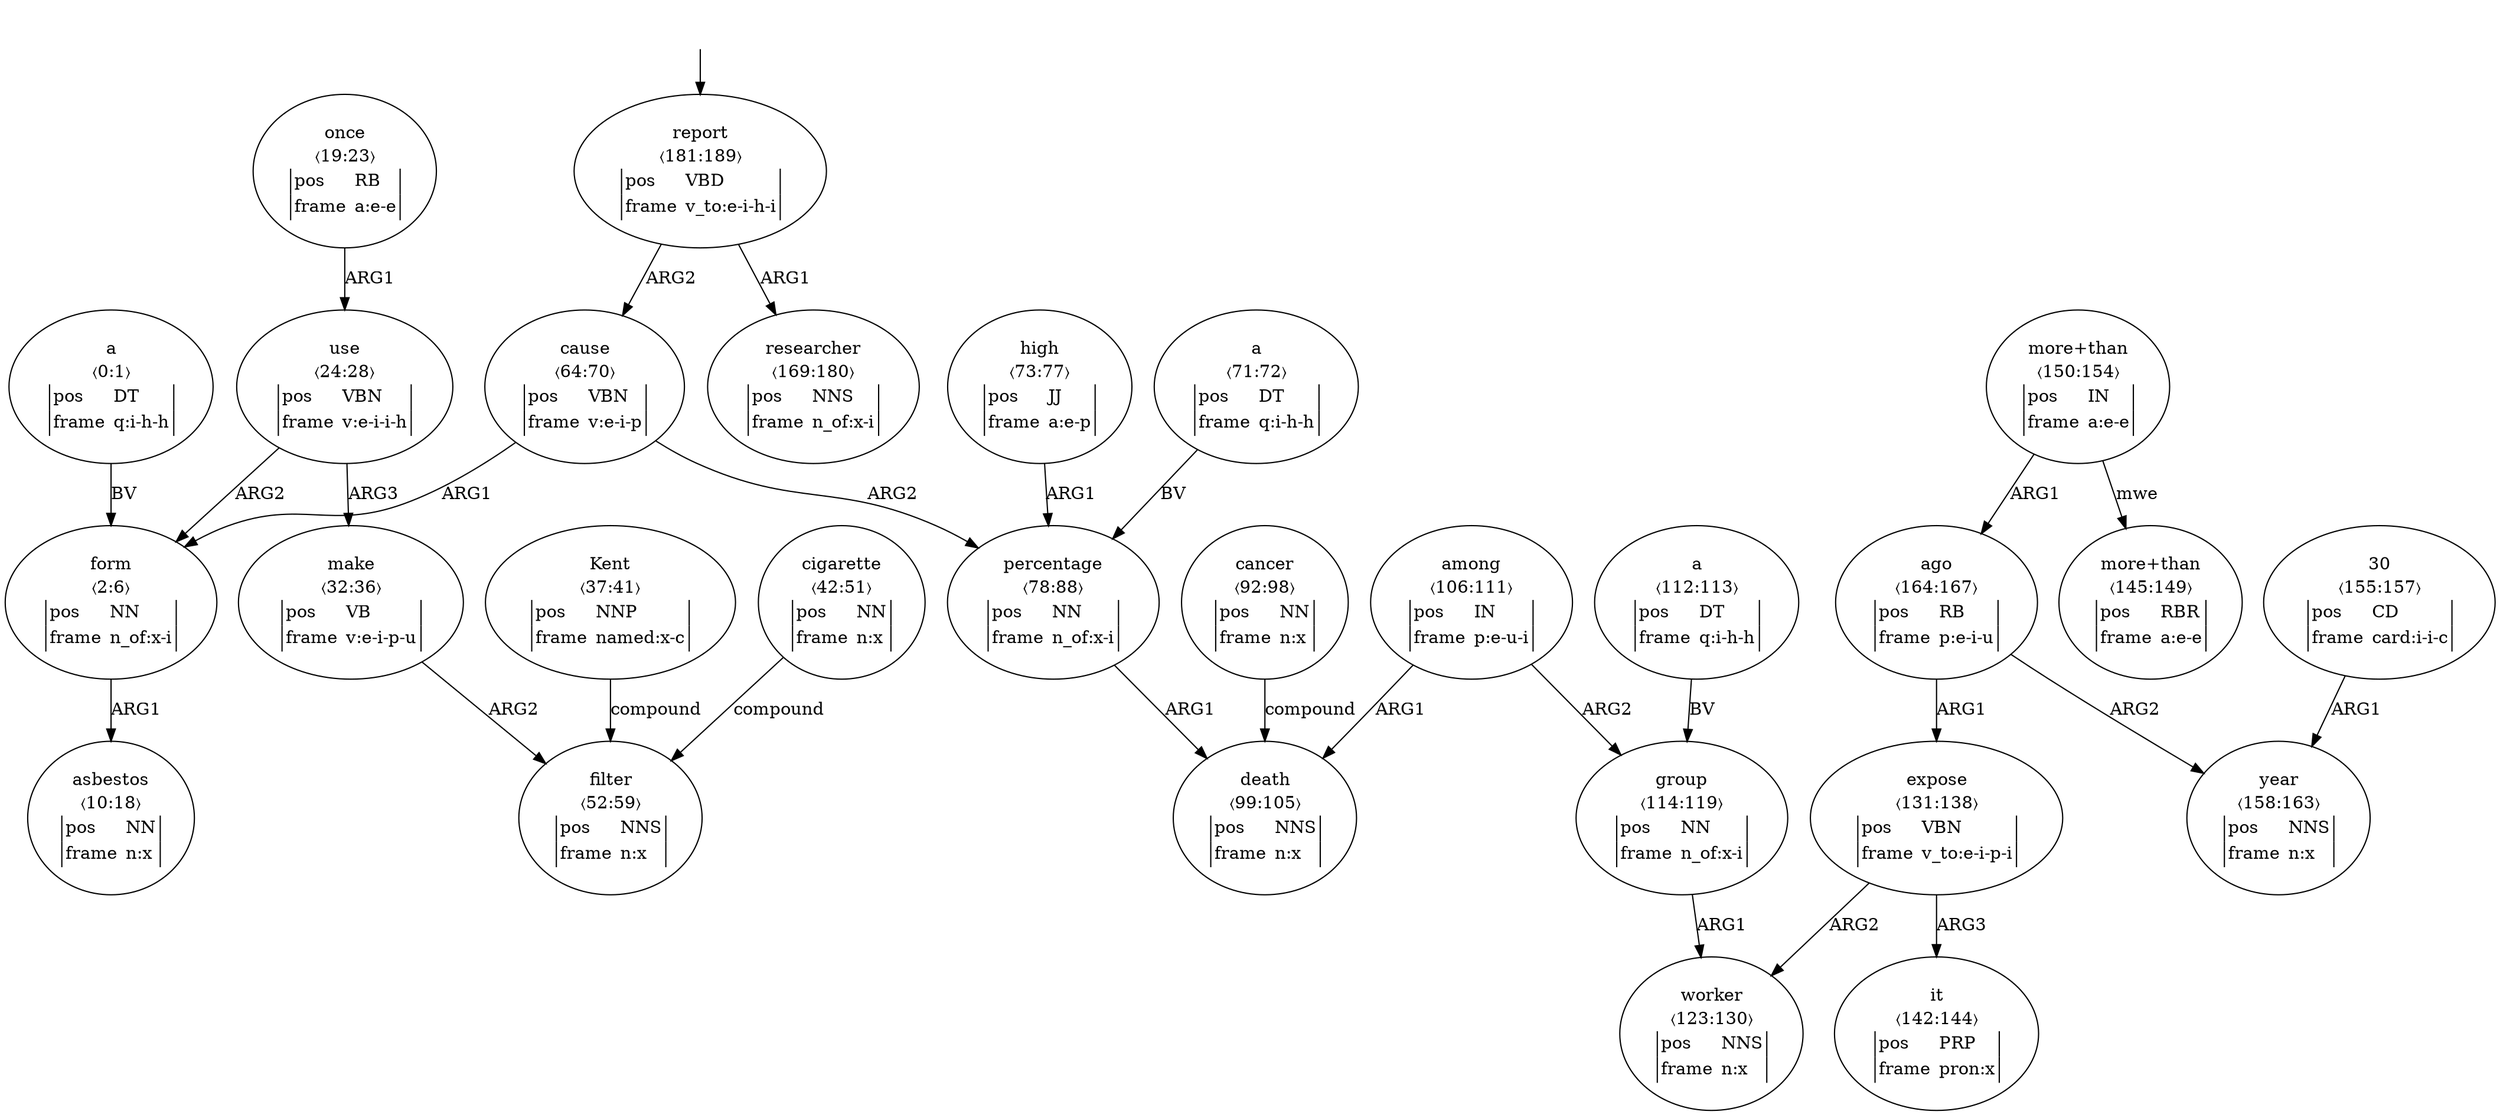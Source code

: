 digraph "20003001" {
  top [ style=invis ];
  top -> 34;
  0 [ label=<<table align="center" border="0" cellspacing="0"><tr><td colspan="2">a</td></tr><tr><td colspan="2">〈0:1〉</td></tr><tr><td sides="l" border="1" align="left">pos</td><td sides="r" border="1" align="left">DT</td></tr><tr><td sides="l" border="1" align="left">frame</td><td sides="r" border="1" align="left">q:i-h-h</td></tr></table>> ];
  1 [ label=<<table align="center" border="0" cellspacing="0"><tr><td colspan="2">form</td></tr><tr><td colspan="2">〈2:6〉</td></tr><tr><td sides="l" border="1" align="left">pos</td><td sides="r" border="1" align="left">NN</td></tr><tr><td sides="l" border="1" align="left">frame</td><td sides="r" border="1" align="left">n_of:x-i</td></tr></table>> ];
  3 [ label=<<table align="center" border="0" cellspacing="0"><tr><td colspan="2">asbestos</td></tr><tr><td colspan="2">〈10:18〉</td></tr><tr><td sides="l" border="1" align="left">pos</td><td sides="r" border="1" align="left">NN</td></tr><tr><td sides="l" border="1" align="left">frame</td><td sides="r" border="1" align="left">n:x</td></tr></table>> ];
  4 [ label=<<table align="center" border="0" cellspacing="0"><tr><td colspan="2">once</td></tr><tr><td colspan="2">〈19:23〉</td></tr><tr><td sides="l" border="1" align="left">pos</td><td sides="r" border="1" align="left">RB</td></tr><tr><td sides="l" border="1" align="left">frame</td><td sides="r" border="1" align="left">a:e-e</td></tr></table>> ];
  5 [ label=<<table align="center" border="0" cellspacing="0"><tr><td colspan="2">use</td></tr><tr><td colspan="2">〈24:28〉</td></tr><tr><td sides="l" border="1" align="left">pos</td><td sides="r" border="1" align="left">VBN</td></tr><tr><td sides="l" border="1" align="left">frame</td><td sides="r" border="1" align="left">v:e-i-i-h</td></tr></table>> ];
  7 [ label=<<table align="center" border="0" cellspacing="0"><tr><td colspan="2">make</td></tr><tr><td colspan="2">〈32:36〉</td></tr><tr><td sides="l" border="1" align="left">pos</td><td sides="r" border="1" align="left">VB</td></tr><tr><td sides="l" border="1" align="left">frame</td><td sides="r" border="1" align="left">v:e-i-p-u</td></tr></table>> ];
  8 [ label=<<table align="center" border="0" cellspacing="0"><tr><td colspan="2">Kent</td></tr><tr><td colspan="2">〈37:41〉</td></tr><tr><td sides="l" border="1" align="left">pos</td><td sides="r" border="1" align="left">NNP</td></tr><tr><td sides="l" border="1" align="left">frame</td><td sides="r" border="1" align="left">named:x-c</td></tr></table>> ];
  9 [ label=<<table align="center" border="0" cellspacing="0"><tr><td colspan="2">cigarette</td></tr><tr><td colspan="2">〈42:51〉</td></tr><tr><td sides="l" border="1" align="left">pos</td><td sides="r" border="1" align="left">NN</td></tr><tr><td sides="l" border="1" align="left">frame</td><td sides="r" border="1" align="left">n:x</td></tr></table>> ];
  10 [ label=<<table align="center" border="0" cellspacing="0"><tr><td colspan="2">filter</td></tr><tr><td colspan="2">〈52:59〉</td></tr><tr><td sides="l" border="1" align="left">pos</td><td sides="r" border="1" align="left">NNS</td></tr><tr><td sides="l" border="1" align="left">frame</td><td sides="r" border="1" align="left">n:x</td></tr></table>> ];
  12 [ label=<<table align="center" border="0" cellspacing="0"><tr><td colspan="2">cause</td></tr><tr><td colspan="2">〈64:70〉</td></tr><tr><td sides="l" border="1" align="left">pos</td><td sides="r" border="1" align="left">VBN</td></tr><tr><td sides="l" border="1" align="left">frame</td><td sides="r" border="1" align="left">v:e-i-p</td></tr></table>> ];
  13 [ label=<<table align="center" border="0" cellspacing="0"><tr><td colspan="2">a</td></tr><tr><td colspan="2">〈71:72〉</td></tr><tr><td sides="l" border="1" align="left">pos</td><td sides="r" border="1" align="left">DT</td></tr><tr><td sides="l" border="1" align="left">frame</td><td sides="r" border="1" align="left">q:i-h-h</td></tr></table>> ];
  14 [ label=<<table align="center" border="0" cellspacing="0"><tr><td colspan="2">high</td></tr><tr><td colspan="2">〈73:77〉</td></tr><tr><td sides="l" border="1" align="left">pos</td><td sides="r" border="1" align="left">JJ</td></tr><tr><td sides="l" border="1" align="left">frame</td><td sides="r" border="1" align="left">a:e-p</td></tr></table>> ];
  15 [ label=<<table align="center" border="0" cellspacing="0"><tr><td colspan="2">percentage</td></tr><tr><td colspan="2">〈78:88〉</td></tr><tr><td sides="l" border="1" align="left">pos</td><td sides="r" border="1" align="left">NN</td></tr><tr><td sides="l" border="1" align="left">frame</td><td sides="r" border="1" align="left">n_of:x-i</td></tr></table>> ];
  17 [ label=<<table align="center" border="0" cellspacing="0"><tr><td colspan="2">cancer</td></tr><tr><td colspan="2">〈92:98〉</td></tr><tr><td sides="l" border="1" align="left">pos</td><td sides="r" border="1" align="left">NN</td></tr><tr><td sides="l" border="1" align="left">frame</td><td sides="r" border="1" align="left">n:x</td></tr></table>> ];
  18 [ label=<<table align="center" border="0" cellspacing="0"><tr><td colspan="2">death</td></tr><tr><td colspan="2">〈99:105〉</td></tr><tr><td sides="l" border="1" align="left">pos</td><td sides="r" border="1" align="left">NNS</td></tr><tr><td sides="l" border="1" align="left">frame</td><td sides="r" border="1" align="left">n:x</td></tr></table>> ];
  19 [ label=<<table align="center" border="0" cellspacing="0"><tr><td colspan="2">among</td></tr><tr><td colspan="2">〈106:111〉</td></tr><tr><td sides="l" border="1" align="left">pos</td><td sides="r" border="1" align="left">IN</td></tr><tr><td sides="l" border="1" align="left">frame</td><td sides="r" border="1" align="left">p:e-u-i</td></tr></table>> ];
  20 [ label=<<table align="center" border="0" cellspacing="0"><tr><td colspan="2">a</td></tr><tr><td colspan="2">〈112:113〉</td></tr><tr><td sides="l" border="1" align="left">pos</td><td sides="r" border="1" align="left">DT</td></tr><tr><td sides="l" border="1" align="left">frame</td><td sides="r" border="1" align="left">q:i-h-h</td></tr></table>> ];
  21 [ label=<<table align="center" border="0" cellspacing="0"><tr><td colspan="2">group</td></tr><tr><td colspan="2">〈114:119〉</td></tr><tr><td sides="l" border="1" align="left">pos</td><td sides="r" border="1" align="left">NN</td></tr><tr><td sides="l" border="1" align="left">frame</td><td sides="r" border="1" align="left">n_of:x-i</td></tr></table>> ];
  23 [ label=<<table align="center" border="0" cellspacing="0"><tr><td colspan="2">worker</td></tr><tr><td colspan="2">〈123:130〉</td></tr><tr><td sides="l" border="1" align="left">pos</td><td sides="r" border="1" align="left">NNS</td></tr><tr><td sides="l" border="1" align="left">frame</td><td sides="r" border="1" align="left">n:x</td></tr></table>> ];
  24 [ label=<<table align="center" border="0" cellspacing="0"><tr><td colspan="2">expose</td></tr><tr><td colspan="2">〈131:138〉</td></tr><tr><td sides="l" border="1" align="left">pos</td><td sides="r" border="1" align="left">VBN</td></tr><tr><td sides="l" border="1" align="left">frame</td><td sides="r" border="1" align="left">v_to:e-i-p-i</td></tr></table>> ];
  26 [ label=<<table align="center" border="0" cellspacing="0"><tr><td colspan="2">it</td></tr><tr><td colspan="2">〈142:144〉</td></tr><tr><td sides="l" border="1" align="left">pos</td><td sides="r" border="1" align="left">PRP</td></tr><tr><td sides="l" border="1" align="left">frame</td><td sides="r" border="1" align="left">pron:x</td></tr></table>> ];
  27 [ label=<<table align="center" border="0" cellspacing="0"><tr><td colspan="2">more+than</td></tr><tr><td colspan="2">〈145:149〉</td></tr><tr><td sides="l" border="1" align="left">pos</td><td sides="r" border="1" align="left">RBR</td></tr><tr><td sides="l" border="1" align="left">frame</td><td sides="r" border="1" align="left">a:e-e</td></tr></table>> ];
  28 [ label=<<table align="center" border="0" cellspacing="0"><tr><td colspan="2">more+than</td></tr><tr><td colspan="2">〈150:154〉</td></tr><tr><td sides="l" border="1" align="left">pos</td><td sides="r" border="1" align="left">IN</td></tr><tr><td sides="l" border="1" align="left">frame</td><td sides="r" border="1" align="left">a:e-e</td></tr></table>> ];
  29 [ label=<<table align="center" border="0" cellspacing="0"><tr><td colspan="2">30</td></tr><tr><td colspan="2">〈155:157〉</td></tr><tr><td sides="l" border="1" align="left">pos</td><td sides="r" border="1" align="left">CD</td></tr><tr><td sides="l" border="1" align="left">frame</td><td sides="r" border="1" align="left">card:i-i-c</td></tr></table>> ];
  30 [ label=<<table align="center" border="0" cellspacing="0"><tr><td colspan="2">year</td></tr><tr><td colspan="2">〈158:163〉</td></tr><tr><td sides="l" border="1" align="left">pos</td><td sides="r" border="1" align="left">NNS</td></tr><tr><td sides="l" border="1" align="left">frame</td><td sides="r" border="1" align="left">n:x</td></tr></table>> ];
  31 [ label=<<table align="center" border="0" cellspacing="0"><tr><td colspan="2">ago</td></tr><tr><td colspan="2">〈164:167〉</td></tr><tr><td sides="l" border="1" align="left">pos</td><td sides="r" border="1" align="left">RB</td></tr><tr><td sides="l" border="1" align="left">frame</td><td sides="r" border="1" align="left">p:e-i-u</td></tr></table>> ];
  33 [ label=<<table align="center" border="0" cellspacing="0"><tr><td colspan="2">researcher</td></tr><tr><td colspan="2">〈169:180〉</td></tr><tr><td sides="l" border="1" align="left">pos</td><td sides="r" border="1" align="left">NNS</td></tr><tr><td sides="l" border="1" align="left">frame</td><td sides="r" border="1" align="left">n_of:x-i</td></tr></table>> ];
  34 [ label=<<table align="center" border="0" cellspacing="0"><tr><td colspan="2">report</td></tr><tr><td colspan="2">〈181:189〉</td></tr><tr><td sides="l" border="1" align="left">pos</td><td sides="r" border="1" align="left">VBD</td></tr><tr><td sides="l" border="1" align="left">frame</td><td sides="r" border="1" align="left">v_to:e-i-h-i</td></tr></table>> ];
  13 -> 15 [ label="BV" ];
  20 -> 21 [ label="BV" ];
  14 -> 15 [ label="ARG1" ];
  19 -> 21 [ label="ARG2" ];
  34 -> 12 [ label="ARG2" ];
  24 -> 23 [ label="ARG2" ];
  19 -> 18 [ label="ARG1" ];
  12 -> 1 [ label="ARG1" ];
  5 -> 7 [ label="ARG3" ];
  4 -> 5 [ label="ARG1" ];
  17 -> 18 [ label="compound" ];
  1 -> 3 [ label="ARG1" ];
  31 -> 30 [ label="ARG2" ];
  34 -> 33 [ label="ARG1" ];
  9 -> 10 [ label="compound" ];
  24 -> 26 [ label="ARG3" ];
  31 -> 24 [ label="ARG1" ];
  21 -> 23 [ label="ARG1" ];
  12 -> 15 [ label="ARG2" ];
  7 -> 10 [ label="ARG2" ];
  5 -> 1 [ label="ARG2" ];
  29 -> 30 [ label="ARG1" ];
  28 -> 27 [ label="mwe" ];
  15 -> 18 [ label="ARG1" ];
  8 -> 10 [ label="compound" ];
  28 -> 31 [ label="ARG1" ];
  0 -> 1 [ label="BV" ];
}

